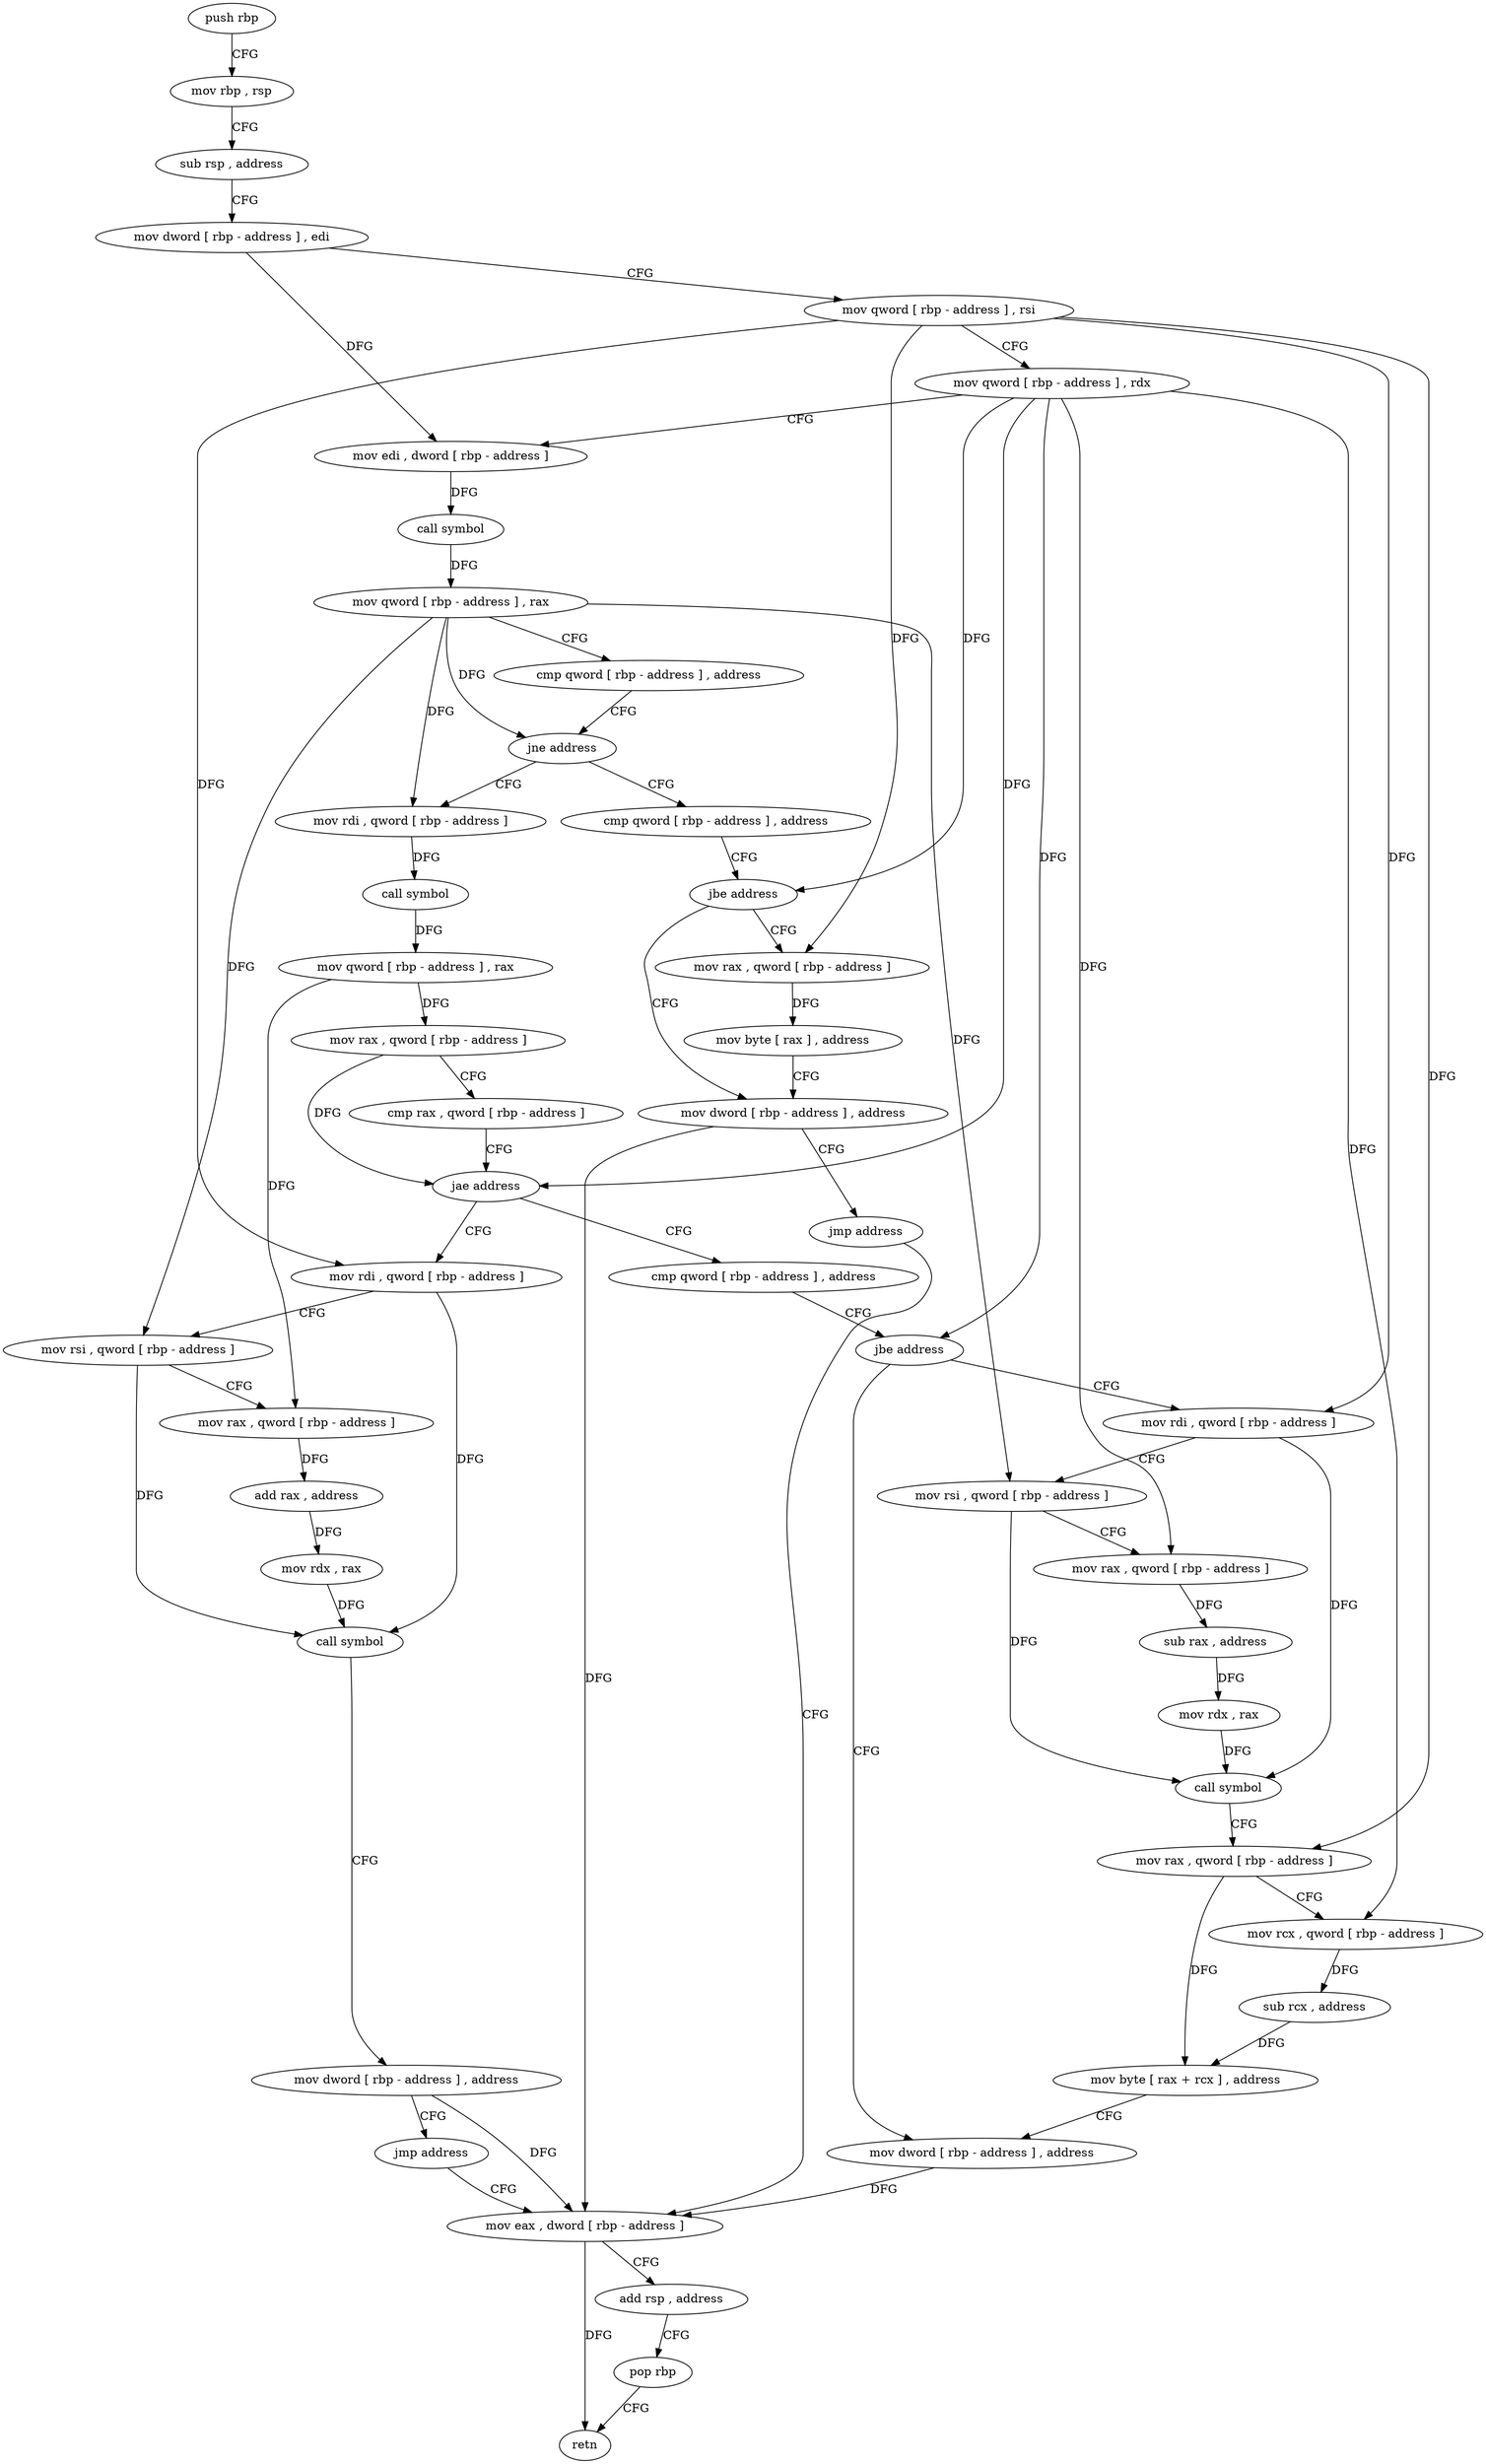 digraph "func" {
"4261728" [label = "push rbp" ]
"4261729" [label = "mov rbp , rsp" ]
"4261732" [label = "sub rsp , address" ]
"4261736" [label = "mov dword [ rbp - address ] , edi" ]
"4261739" [label = "mov qword [ rbp - address ] , rsi" ]
"4261743" [label = "mov qword [ rbp - address ] , rdx" ]
"4261747" [label = "mov edi , dword [ rbp - address ]" ]
"4261750" [label = "call symbol" ]
"4261755" [label = "mov qword [ rbp - address ] , rax" ]
"4261759" [label = "cmp qword [ rbp - address ] , address" ]
"4261764" [label = "jne address" ]
"4261800" [label = "mov rdi , qword [ rbp - address ]" ]
"4261770" [label = "cmp qword [ rbp - address ] , address" ]
"4261804" [label = "call symbol" ]
"4261809" [label = "mov qword [ rbp - address ] , rax" ]
"4261813" [label = "mov rax , qword [ rbp - address ]" ]
"4261817" [label = "cmp rax , qword [ rbp - address ]" ]
"4261821" [label = "jae address" ]
"4261865" [label = "cmp qword [ rbp - address ] , address" ]
"4261827" [label = "mov rdi , qword [ rbp - address ]" ]
"4261775" [label = "jbe address" ]
"4261788" [label = "mov dword [ rbp - address ] , address" ]
"4261781" [label = "mov rax , qword [ rbp - address ]" ]
"4261870" [label = "jbe address" ]
"4261921" [label = "mov dword [ rbp - address ] , address" ]
"4261876" [label = "mov rdi , qword [ rbp - address ]" ]
"4261831" [label = "mov rsi , qword [ rbp - address ]" ]
"4261835" [label = "mov rax , qword [ rbp - address ]" ]
"4261839" [label = "add rax , address" ]
"4261845" [label = "mov rdx , rax" ]
"4261848" [label = "call symbol" ]
"4261853" [label = "mov dword [ rbp - address ] , address" ]
"4261860" [label = "jmp address" ]
"4261928" [label = "mov eax , dword [ rbp - address ]" ]
"4261795" [label = "jmp address" ]
"4261785" [label = "mov byte [ rax ] , address" ]
"4261880" [label = "mov rsi , qword [ rbp - address ]" ]
"4261884" [label = "mov rax , qword [ rbp - address ]" ]
"4261888" [label = "sub rax , address" ]
"4261894" [label = "mov rdx , rax" ]
"4261897" [label = "call symbol" ]
"4261902" [label = "mov rax , qword [ rbp - address ]" ]
"4261906" [label = "mov rcx , qword [ rbp - address ]" ]
"4261910" [label = "sub rcx , address" ]
"4261917" [label = "mov byte [ rax + rcx ] , address" ]
"4261931" [label = "add rsp , address" ]
"4261935" [label = "pop rbp" ]
"4261936" [label = "retn" ]
"4261728" -> "4261729" [ label = "CFG" ]
"4261729" -> "4261732" [ label = "CFG" ]
"4261732" -> "4261736" [ label = "CFG" ]
"4261736" -> "4261739" [ label = "CFG" ]
"4261736" -> "4261747" [ label = "DFG" ]
"4261739" -> "4261743" [ label = "CFG" ]
"4261739" -> "4261827" [ label = "DFG" ]
"4261739" -> "4261781" [ label = "DFG" ]
"4261739" -> "4261876" [ label = "DFG" ]
"4261739" -> "4261902" [ label = "DFG" ]
"4261743" -> "4261747" [ label = "CFG" ]
"4261743" -> "4261821" [ label = "DFG" ]
"4261743" -> "4261775" [ label = "DFG" ]
"4261743" -> "4261870" [ label = "DFG" ]
"4261743" -> "4261884" [ label = "DFG" ]
"4261743" -> "4261906" [ label = "DFG" ]
"4261747" -> "4261750" [ label = "DFG" ]
"4261750" -> "4261755" [ label = "DFG" ]
"4261755" -> "4261759" [ label = "CFG" ]
"4261755" -> "4261764" [ label = "DFG" ]
"4261755" -> "4261800" [ label = "DFG" ]
"4261755" -> "4261831" [ label = "DFG" ]
"4261755" -> "4261880" [ label = "DFG" ]
"4261759" -> "4261764" [ label = "CFG" ]
"4261764" -> "4261800" [ label = "CFG" ]
"4261764" -> "4261770" [ label = "CFG" ]
"4261800" -> "4261804" [ label = "DFG" ]
"4261770" -> "4261775" [ label = "CFG" ]
"4261804" -> "4261809" [ label = "DFG" ]
"4261809" -> "4261813" [ label = "DFG" ]
"4261809" -> "4261835" [ label = "DFG" ]
"4261813" -> "4261817" [ label = "CFG" ]
"4261813" -> "4261821" [ label = "DFG" ]
"4261817" -> "4261821" [ label = "CFG" ]
"4261821" -> "4261865" [ label = "CFG" ]
"4261821" -> "4261827" [ label = "CFG" ]
"4261865" -> "4261870" [ label = "CFG" ]
"4261827" -> "4261831" [ label = "CFG" ]
"4261827" -> "4261848" [ label = "DFG" ]
"4261775" -> "4261788" [ label = "CFG" ]
"4261775" -> "4261781" [ label = "CFG" ]
"4261788" -> "4261795" [ label = "CFG" ]
"4261788" -> "4261928" [ label = "DFG" ]
"4261781" -> "4261785" [ label = "DFG" ]
"4261870" -> "4261921" [ label = "CFG" ]
"4261870" -> "4261876" [ label = "CFG" ]
"4261921" -> "4261928" [ label = "DFG" ]
"4261876" -> "4261880" [ label = "CFG" ]
"4261876" -> "4261897" [ label = "DFG" ]
"4261831" -> "4261835" [ label = "CFG" ]
"4261831" -> "4261848" [ label = "DFG" ]
"4261835" -> "4261839" [ label = "DFG" ]
"4261839" -> "4261845" [ label = "DFG" ]
"4261845" -> "4261848" [ label = "DFG" ]
"4261848" -> "4261853" [ label = "CFG" ]
"4261853" -> "4261860" [ label = "CFG" ]
"4261853" -> "4261928" [ label = "DFG" ]
"4261860" -> "4261928" [ label = "CFG" ]
"4261928" -> "4261931" [ label = "CFG" ]
"4261928" -> "4261936" [ label = "DFG" ]
"4261795" -> "4261928" [ label = "CFG" ]
"4261785" -> "4261788" [ label = "CFG" ]
"4261880" -> "4261884" [ label = "CFG" ]
"4261880" -> "4261897" [ label = "DFG" ]
"4261884" -> "4261888" [ label = "DFG" ]
"4261888" -> "4261894" [ label = "DFG" ]
"4261894" -> "4261897" [ label = "DFG" ]
"4261897" -> "4261902" [ label = "CFG" ]
"4261902" -> "4261906" [ label = "CFG" ]
"4261902" -> "4261917" [ label = "DFG" ]
"4261906" -> "4261910" [ label = "DFG" ]
"4261910" -> "4261917" [ label = "DFG" ]
"4261917" -> "4261921" [ label = "CFG" ]
"4261931" -> "4261935" [ label = "CFG" ]
"4261935" -> "4261936" [ label = "CFG" ]
}
